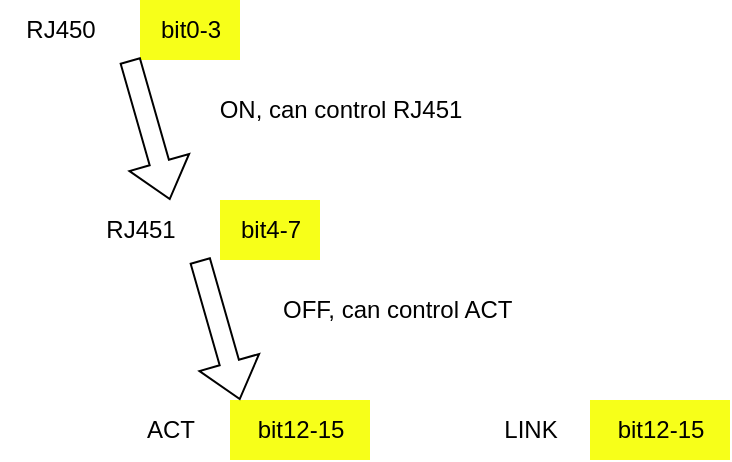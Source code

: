<mxfile version="25.0.3">
  <diagram name="Page-1" id="OoTRurNCJJUeK5dqVpnJ">
    <mxGraphModel dx="1652" dy="769" grid="1" gridSize="10" guides="1" tooltips="1" connect="1" arrows="1" fold="1" page="1" pageScale="1" pageWidth="850" pageHeight="1100" math="0" shadow="0">
      <root>
        <mxCell id="0" />
        <mxCell id="1" parent="0" />
        <mxCell id="1wRyL4b2nCI2oxbTYsEZ-1" value="RJ451" style="text;html=1;align=center;verticalAlign=middle;resizable=0;points=[];autosize=1;strokeColor=none;fillColor=none;" vertex="1" parent="1">
          <mxGeometry x="100" y="200" width="60" height="30" as="geometry" />
        </mxCell>
        <mxCell id="1wRyL4b2nCI2oxbTYsEZ-2" value="RJ450" style="text;html=1;align=center;verticalAlign=middle;resizable=0;points=[];autosize=1;strokeColor=none;fillColor=none;" vertex="1" parent="1">
          <mxGeometry x="60" y="100" width="60" height="30" as="geometry" />
        </mxCell>
        <mxCell id="1wRyL4b2nCI2oxbTYsEZ-4" value="ACT" style="text;html=1;align=center;verticalAlign=middle;resizable=0;points=[];autosize=1;strokeColor=none;fillColor=none;" vertex="1" parent="1">
          <mxGeometry x="120" y="300" width="50" height="30" as="geometry" />
        </mxCell>
        <mxCell id="1wRyL4b2nCI2oxbTYsEZ-5" value="bit12-15" style="text;html=1;align=center;verticalAlign=middle;resizable=0;points=[];autosize=1;strokeColor=none;fillColor=#F7FF19;" vertex="1" parent="1">
          <mxGeometry x="175" y="300" width="70" height="30" as="geometry" />
        </mxCell>
        <mxCell id="1wRyL4b2nCI2oxbTYsEZ-6" value="bit4-7" style="text;html=1;align=center;verticalAlign=middle;resizable=0;points=[];autosize=1;strokeColor=none;fillColor=#F7FF19;" vertex="1" parent="1">
          <mxGeometry x="170" y="200" width="50" height="30" as="geometry" />
        </mxCell>
        <mxCell id="1wRyL4b2nCI2oxbTYsEZ-7" value="bit0-3" style="text;html=1;align=center;verticalAlign=middle;resizable=0;points=[];autosize=1;strokeColor=none;fillColor=#F7FF19;" vertex="1" parent="1">
          <mxGeometry x="130" y="100" width="50" height="30" as="geometry" />
        </mxCell>
        <mxCell id="1wRyL4b2nCI2oxbTYsEZ-8" value="" style="shape=flexArrow;endArrow=classic;html=1;rounded=0;" edge="1" parent="1">
          <mxGeometry width="50" height="50" relative="1" as="geometry">
            <mxPoint x="125" y="130" as="sourcePoint" />
            <mxPoint x="145" y="200" as="targetPoint" />
          </mxGeometry>
        </mxCell>
        <mxCell id="1wRyL4b2nCI2oxbTYsEZ-9" value="ON, can control RJ451" style="text;html=1;align=center;verticalAlign=middle;resizable=0;points=[];autosize=1;strokeColor=none;fillColor=none;" vertex="1" parent="1">
          <mxGeometry x="160" y="140" width="140" height="30" as="geometry" />
        </mxCell>
        <mxCell id="1wRyL4b2nCI2oxbTYsEZ-10" value="OFF, can control ACT&amp;nbsp;" style="text;html=1;align=center;verticalAlign=middle;resizable=0;points=[];autosize=1;strokeColor=none;fillColor=none;" vertex="1" parent="1">
          <mxGeometry x="190" y="240" width="140" height="30" as="geometry" />
        </mxCell>
        <mxCell id="1wRyL4b2nCI2oxbTYsEZ-11" value="" style="shape=flexArrow;endArrow=classic;html=1;rounded=0;" edge="1" parent="1">
          <mxGeometry width="50" height="50" relative="1" as="geometry">
            <mxPoint x="160" y="230" as="sourcePoint" />
            <mxPoint x="180" y="300" as="targetPoint" />
          </mxGeometry>
        </mxCell>
        <mxCell id="1wRyL4b2nCI2oxbTYsEZ-12" value="LINK" style="text;html=1;align=center;verticalAlign=middle;resizable=0;points=[];autosize=1;strokeColor=none;fillColor=none;" vertex="1" parent="1">
          <mxGeometry x="300" y="300" width="50" height="30" as="geometry" />
        </mxCell>
        <mxCell id="1wRyL4b2nCI2oxbTYsEZ-13" value="bit12-15" style="text;html=1;align=center;verticalAlign=middle;resizable=0;points=[];autosize=1;strokeColor=none;fillColor=#F7FF19;" vertex="1" parent="1">
          <mxGeometry x="355" y="300" width="70" height="30" as="geometry" />
        </mxCell>
      </root>
    </mxGraphModel>
  </diagram>
</mxfile>

